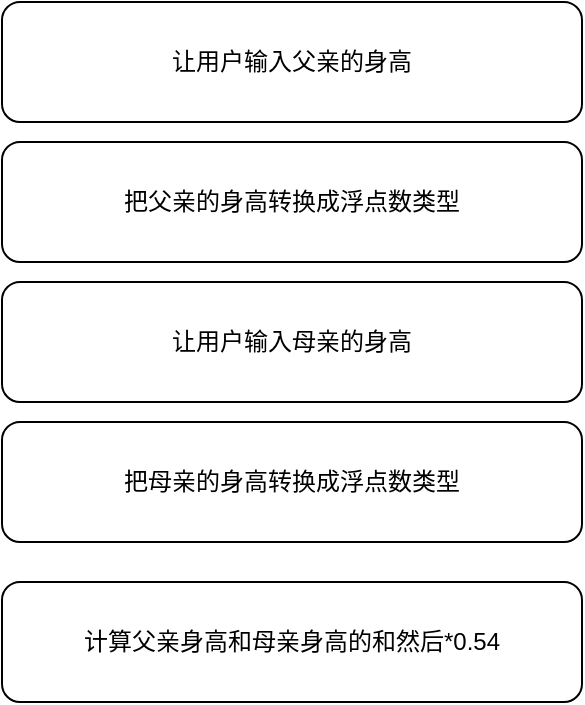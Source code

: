 <mxfile>
    <diagram id="3V3X2Iz-UQnHf7yE3IGk" name="第 1 页">
        <mxGraphModel dx="889" dy="418" grid="1" gridSize="10" guides="1" tooltips="1" connect="1" arrows="1" fold="1" page="1" pageScale="1" pageWidth="850" pageHeight="1100" math="0" shadow="0">
            <root>
                <mxCell id="0"/>
                <mxCell id="1" parent="0"/>
                <mxCell id="2" value="让用户输入父亲的身高" style="rounded=1;whiteSpace=wrap;html=1;" parent="1" vertex="1">
                    <mxGeometry x="90" y="60" width="290" height="60" as="geometry"/>
                </mxCell>
                <mxCell id="3" value="把父亲的身高转换成浮点数类型" style="rounded=1;whiteSpace=wrap;html=1;" parent="1" vertex="1">
                    <mxGeometry x="90" y="130" width="290" height="60" as="geometry"/>
                </mxCell>
                <mxCell id="4" value="让用户输入母亲的身高" style="rounded=1;whiteSpace=wrap;html=1;" parent="1" vertex="1">
                    <mxGeometry x="90" y="200" width="290" height="60" as="geometry"/>
                </mxCell>
                <mxCell id="5" value="把母亲的身高转换成浮点数类型" style="rounded=1;whiteSpace=wrap;html=1;" parent="1" vertex="1">
                    <mxGeometry x="90" y="270" width="290" height="60" as="geometry"/>
                </mxCell>
                <mxCell id="6" value="计算父亲身高和母亲身高的和然后*0.54" style="rounded=1;whiteSpace=wrap;html=1;" parent="1" vertex="1">
                    <mxGeometry x="90" y="350" width="290" height="60" as="geometry"/>
                </mxCell>
            </root>
        </mxGraphModel>
    </diagram>
</mxfile>